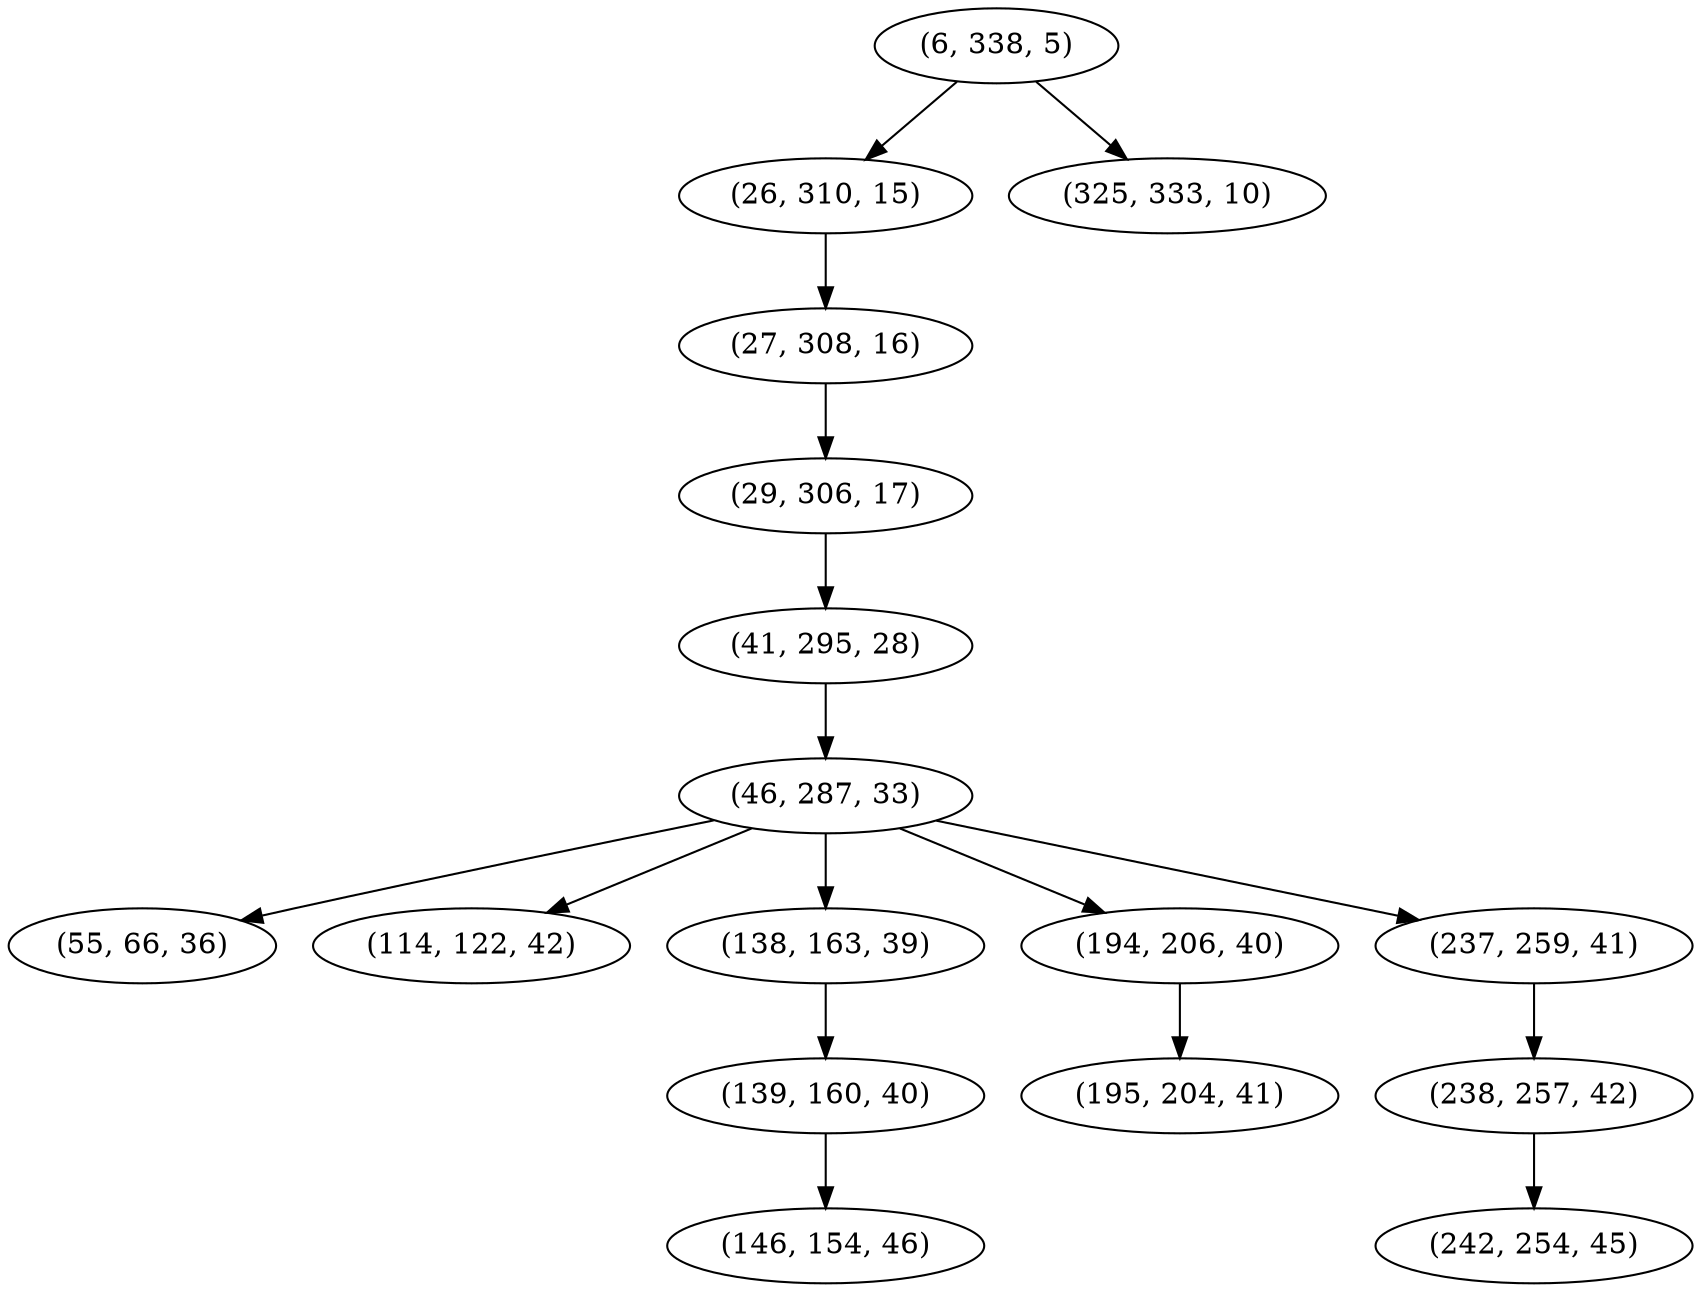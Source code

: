 digraph tree {
    "(6, 338, 5)";
    "(26, 310, 15)";
    "(27, 308, 16)";
    "(29, 306, 17)";
    "(41, 295, 28)";
    "(46, 287, 33)";
    "(55, 66, 36)";
    "(114, 122, 42)";
    "(138, 163, 39)";
    "(139, 160, 40)";
    "(146, 154, 46)";
    "(194, 206, 40)";
    "(195, 204, 41)";
    "(237, 259, 41)";
    "(238, 257, 42)";
    "(242, 254, 45)";
    "(325, 333, 10)";
    "(6, 338, 5)" -> "(26, 310, 15)";
    "(6, 338, 5)" -> "(325, 333, 10)";
    "(26, 310, 15)" -> "(27, 308, 16)";
    "(27, 308, 16)" -> "(29, 306, 17)";
    "(29, 306, 17)" -> "(41, 295, 28)";
    "(41, 295, 28)" -> "(46, 287, 33)";
    "(46, 287, 33)" -> "(55, 66, 36)";
    "(46, 287, 33)" -> "(114, 122, 42)";
    "(46, 287, 33)" -> "(138, 163, 39)";
    "(46, 287, 33)" -> "(194, 206, 40)";
    "(46, 287, 33)" -> "(237, 259, 41)";
    "(138, 163, 39)" -> "(139, 160, 40)";
    "(139, 160, 40)" -> "(146, 154, 46)";
    "(194, 206, 40)" -> "(195, 204, 41)";
    "(237, 259, 41)" -> "(238, 257, 42)";
    "(238, 257, 42)" -> "(242, 254, 45)";
}
